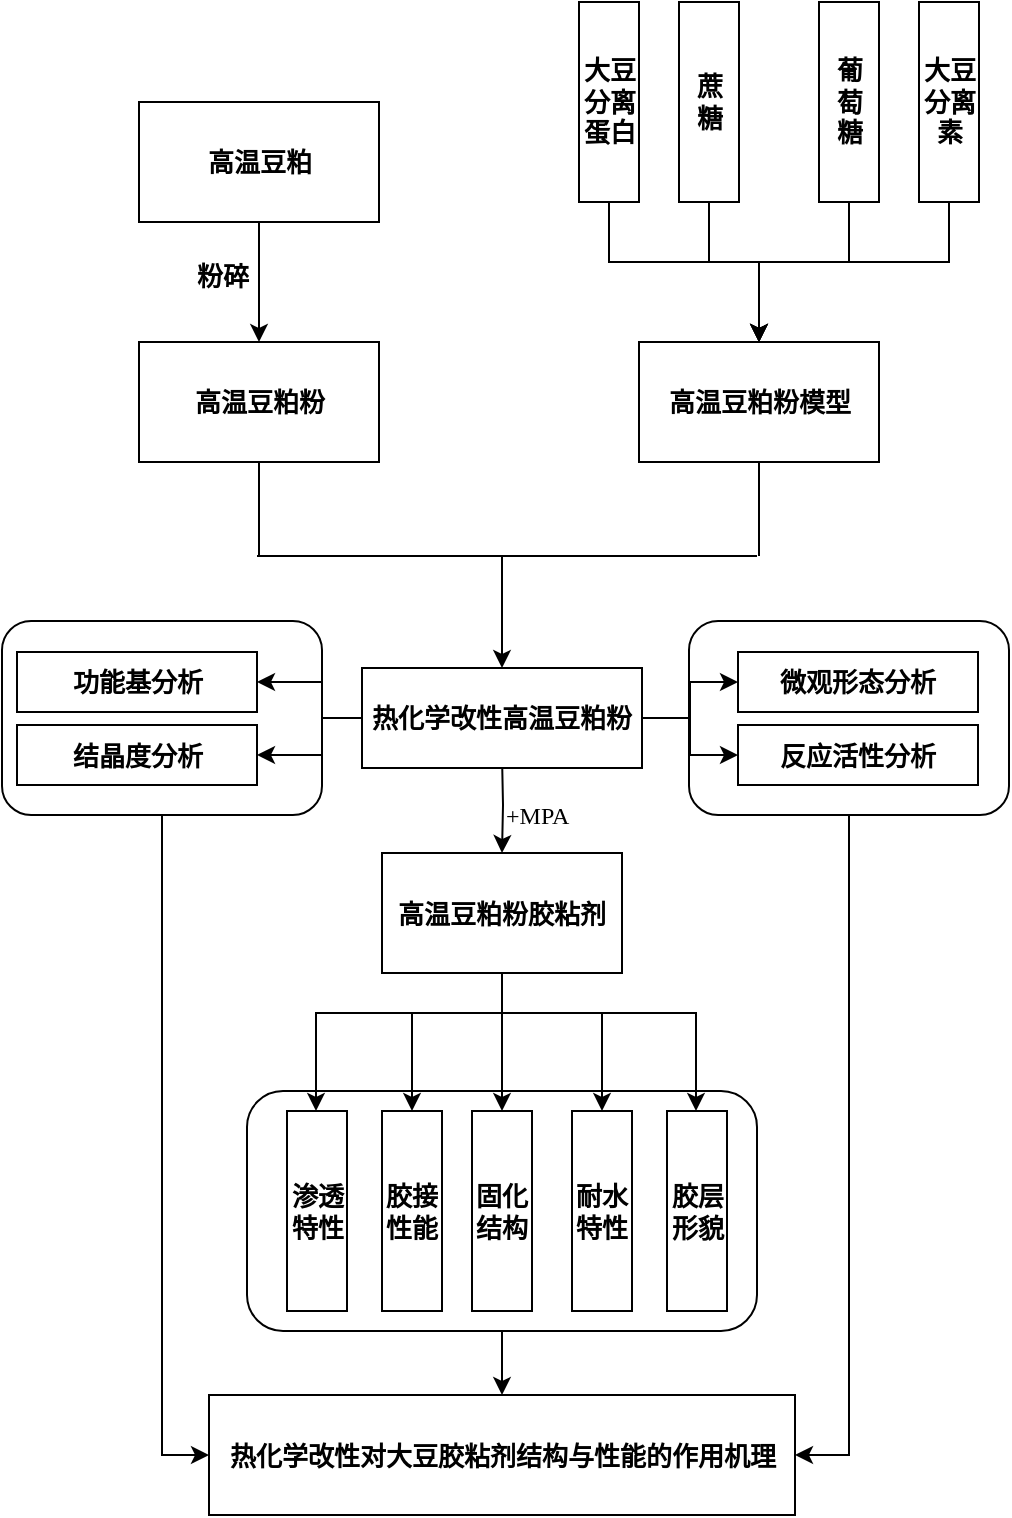 <mxfile version="12.1.3" type="github" pages="1">
  <diagram id="edtNafhOueVqWPZp83Qx" name="Page-1">
    <mxGraphModel dx="2011" dy="1059" grid="1" gridSize="10" guides="1" tooltips="1" connect="1" arrows="1" fold="1" page="1" pageScale="1" pageWidth="827" pageHeight="1169" math="0" shadow="0">
      <root>
        <mxCell id="0"/>
        <mxCell id="1" parent="0"/>
        <mxCell id="b2VupkUFswHgS_7RCgm6-13" style="edgeStyle=orthogonalEdgeStyle;rounded=0;orthogonalLoop=1;jettySize=auto;html=1;entryX=1;entryY=0.5;entryDx=0;entryDy=0;" parent="1" source="b2VupkUFswHgS_7RCgm6-12" target="gaeCaFiwkaWdQa8wvfjB-63" edge="1">
          <mxGeometry relative="1" as="geometry"/>
        </mxCell>
        <mxCell id="b2VupkUFswHgS_7RCgm6-12" value="" style="rounded=1;whiteSpace=wrap;html=1;" parent="1" vertex="1">
          <mxGeometry x="483.5" y="512.5" width="160" height="97" as="geometry"/>
        </mxCell>
        <mxCell id="b2VupkUFswHgS_7RCgm6-16" style="edgeStyle=orthogonalEdgeStyle;rounded=0;orthogonalLoop=1;jettySize=auto;html=1;entryX=0;entryY=0.5;entryDx=0;entryDy=0;" parent="1" source="b2VupkUFswHgS_7RCgm6-11" target="gaeCaFiwkaWdQa8wvfjB-63" edge="1">
          <mxGeometry relative="1" as="geometry"/>
        </mxCell>
        <mxCell id="b2VupkUFswHgS_7RCgm6-11" value="" style="rounded=1;whiteSpace=wrap;html=1;" parent="1" vertex="1">
          <mxGeometry x="140" y="512.5" width="160" height="97" as="geometry"/>
        </mxCell>
        <mxCell id="PyA_wQ1f-txAwc_Txc-h-2" style="edgeStyle=orthogonalEdgeStyle;rounded=0;orthogonalLoop=1;jettySize=auto;html=1;" parent="1" source="gaeCaFiwkaWdQa8wvfjB-41" target="gaeCaFiwkaWdQa8wvfjB-63" edge="1">
          <mxGeometry relative="1" as="geometry"/>
        </mxCell>
        <mxCell id="gaeCaFiwkaWdQa8wvfjB-41" value="" style="rounded=1;whiteSpace=wrap;html=1;fontFamily=宋体;" parent="1" vertex="1">
          <mxGeometry x="262.5" y="747.5" width="255" height="120" as="geometry"/>
        </mxCell>
        <mxCell id="gaeCaFiwkaWdQa8wvfjB-36" style="edgeStyle=orthogonalEdgeStyle;rounded=0;orthogonalLoop=1;jettySize=auto;html=1;" parent="1" target="gaeCaFiwkaWdQa8wvfjB-34" edge="1">
          <mxGeometry relative="1" as="geometry">
            <mxPoint x="390" y="579.5" as="sourcePoint"/>
          </mxGeometry>
        </mxCell>
        <mxCell id="gaeCaFiwkaWdQa8wvfjB-1" value="高温豆粕粉" style="rounded=0;whiteSpace=wrap;html=1;fontStyle=1;fontSize=13;fontFamily=宋体;" parent="1" vertex="1">
          <mxGeometry x="208.5" y="373" width="120" height="60" as="geometry"/>
        </mxCell>
        <mxCell id="gaeCaFiwkaWdQa8wvfjB-2" value="高温豆粕粉模型" style="rounded=0;whiteSpace=wrap;html=1;fontStyle=1;fontSize=13;fontFamily=宋体;" parent="1" vertex="1">
          <mxGeometry x="458.5" y="373" width="120" height="60" as="geometry"/>
        </mxCell>
        <mxCell id="gaeCaFiwkaWdQa8wvfjB-8" style="edgeStyle=orthogonalEdgeStyle;rounded=0;orthogonalLoop=1;jettySize=auto;html=1;entryX=0.5;entryY=0;entryDx=0;entryDy=0;" parent="1" source="gaeCaFiwkaWdQa8wvfjB-3" target="gaeCaFiwkaWdQa8wvfjB-2" edge="1">
          <mxGeometry relative="1" as="geometry">
            <Array as="points">
              <mxPoint x="443.5" y="333"/>
              <mxPoint x="518.5" y="333"/>
            </Array>
          </mxGeometry>
        </mxCell>
        <mxCell id="gaeCaFiwkaWdQa8wvfjB-3" value="大豆分离蛋白" style="rounded=0;whiteSpace=wrap;html=1;fontStyle=1;fontSize=13;fontFamily=宋体;" parent="1" vertex="1">
          <mxGeometry x="428.5" y="203" width="30" height="100" as="geometry"/>
        </mxCell>
        <mxCell id="gaeCaFiwkaWdQa8wvfjB-14" style="edgeStyle=orthogonalEdgeStyle;rounded=0;orthogonalLoop=1;jettySize=auto;html=1;" parent="1" source="gaeCaFiwkaWdQa8wvfjB-4" target="gaeCaFiwkaWdQa8wvfjB-2" edge="1">
          <mxGeometry relative="1" as="geometry">
            <Array as="points">
              <mxPoint x="493.5" y="333"/>
              <mxPoint x="518.5" y="333"/>
            </Array>
          </mxGeometry>
        </mxCell>
        <mxCell id="gaeCaFiwkaWdQa8wvfjB-4" value="蔗 糖" style="rounded=0;whiteSpace=wrap;html=1;fontStyle=1;fontSize=13;fontFamily=宋体;" parent="1" vertex="1">
          <mxGeometry x="478.5" y="203" width="30" height="100" as="geometry"/>
        </mxCell>
        <mxCell id="gaeCaFiwkaWdQa8wvfjB-16" style="edgeStyle=orthogonalEdgeStyle;rounded=0;orthogonalLoop=1;jettySize=auto;html=1;" parent="1" source="gaeCaFiwkaWdQa8wvfjB-15" edge="1">
          <mxGeometry relative="1" as="geometry">
            <mxPoint x="518.5" y="373" as="targetPoint"/>
            <Array as="points">
              <mxPoint x="563.5" y="333"/>
              <mxPoint x="518.5" y="333"/>
            </Array>
          </mxGeometry>
        </mxCell>
        <mxCell id="gaeCaFiwkaWdQa8wvfjB-15" value="葡 萄 糖" style="rounded=0;whiteSpace=wrap;html=1;glass=0;gradientColor=none;horizontal=1;fontStyle=1;fontSize=13;fontFamily=宋体;" parent="1" vertex="1">
          <mxGeometry x="548.5" y="203" width="30" height="100" as="geometry"/>
        </mxCell>
        <mxCell id="gaeCaFiwkaWdQa8wvfjB-18" style="edgeStyle=orthogonalEdgeStyle;rounded=0;orthogonalLoop=1;jettySize=auto;html=1;entryX=0.5;entryY=0;entryDx=0;entryDy=0;" parent="1" source="gaeCaFiwkaWdQa8wvfjB-17" target="gaeCaFiwkaWdQa8wvfjB-2" edge="1">
          <mxGeometry relative="1" as="geometry">
            <Array as="points">
              <mxPoint x="613.5" y="333"/>
              <mxPoint x="518.5" y="333"/>
            </Array>
          </mxGeometry>
        </mxCell>
        <mxCell id="gaeCaFiwkaWdQa8wvfjB-17" value="大豆分离素" style="rounded=0;whiteSpace=wrap;html=1;fontStyle=1;fontSize=13;fontFamily=宋体;" parent="1" vertex="1">
          <mxGeometry x="598.5" y="203" width="30" height="100" as="geometry"/>
        </mxCell>
        <mxCell id="b2VupkUFswHgS_7RCgm6-7" style="edgeStyle=orthogonalEdgeStyle;rounded=0;orthogonalLoop=1;jettySize=auto;html=1;entryX=1;entryY=0.5;entryDx=0;entryDy=0;" parent="1" source="gaeCaFiwkaWdQa8wvfjB-20" target="gaeCaFiwkaWdQa8wvfjB-55" edge="1">
          <mxGeometry relative="1" as="geometry">
            <Array as="points">
              <mxPoint x="300" y="561"/>
              <mxPoint x="300" y="543"/>
            </Array>
          </mxGeometry>
        </mxCell>
        <mxCell id="b2VupkUFswHgS_7RCgm6-9" style="edgeStyle=orthogonalEdgeStyle;rounded=0;orthogonalLoop=1;jettySize=auto;html=1;entryX=0;entryY=0.5;entryDx=0;entryDy=0;" parent="1" source="gaeCaFiwkaWdQa8wvfjB-20" target="gaeCaFiwkaWdQa8wvfjB-58" edge="1">
          <mxGeometry relative="1" as="geometry"/>
        </mxCell>
        <mxCell id="b2VupkUFswHgS_7RCgm6-10" style="edgeStyle=orthogonalEdgeStyle;rounded=0;orthogonalLoop=1;jettySize=auto;html=1;entryX=0;entryY=0.5;entryDx=0;entryDy=0;" parent="1" source="gaeCaFiwkaWdQa8wvfjB-20" target="gaeCaFiwkaWdQa8wvfjB-56" edge="1">
          <mxGeometry relative="1" as="geometry"/>
        </mxCell>
        <mxCell id="b2VupkUFswHgS_7RCgm6-17" style="edgeStyle=orthogonalEdgeStyle;rounded=0;orthogonalLoop=1;jettySize=auto;html=1;entryX=1;entryY=0.5;entryDx=0;entryDy=0;" parent="1" source="gaeCaFiwkaWdQa8wvfjB-20" target="gaeCaFiwkaWdQa8wvfjB-57" edge="1">
          <mxGeometry relative="1" as="geometry">
            <Array as="points">
              <mxPoint x="300" y="561"/>
              <mxPoint x="300" y="580"/>
            </Array>
          </mxGeometry>
        </mxCell>
        <mxCell id="gaeCaFiwkaWdQa8wvfjB-20" value="热化学改性高温豆粕粉" style="rounded=0;whiteSpace=wrap;html=1;fontFamily=宋体;fontStyle=1;fontSize=13;" parent="1" vertex="1">
          <mxGeometry x="320" y="536" width="140" height="50" as="geometry"/>
        </mxCell>
        <mxCell id="gaeCaFiwkaWdQa8wvfjB-21" value="" style="endArrow=none;html=1;" parent="1" edge="1">
          <mxGeometry width="50" height="50" relative="1" as="geometry">
            <mxPoint x="267.5" y="480" as="sourcePoint"/>
            <mxPoint x="517.5" y="480" as="targetPoint"/>
          </mxGeometry>
        </mxCell>
        <mxCell id="gaeCaFiwkaWdQa8wvfjB-24" value="" style="endArrow=none;html=1;entryX=0.5;entryY=1;entryDx=0;entryDy=0;" parent="1" target="gaeCaFiwkaWdQa8wvfjB-1" edge="1">
          <mxGeometry width="50" height="50" relative="1" as="geometry">
            <mxPoint x="268.5" y="480" as="sourcePoint"/>
            <mxPoint x="318.5" y="470" as="targetPoint"/>
          </mxGeometry>
        </mxCell>
        <mxCell id="gaeCaFiwkaWdQa8wvfjB-25" value="" style="endArrow=none;html=1;entryX=0.5;entryY=1;entryDx=0;entryDy=0;" parent="1" target="gaeCaFiwkaWdQa8wvfjB-2" edge="1">
          <mxGeometry width="50" height="50" relative="1" as="geometry">
            <mxPoint x="518.5" y="480" as="sourcePoint"/>
            <mxPoint x="518.5" y="420" as="targetPoint"/>
          </mxGeometry>
        </mxCell>
        <mxCell id="gaeCaFiwkaWdQa8wvfjB-70" style="edgeStyle=orthogonalEdgeStyle;rounded=0;orthogonalLoop=1;jettySize=auto;html=1;" parent="1" source="gaeCaFiwkaWdQa8wvfjB-34" target="gaeCaFiwkaWdQa8wvfjB-45" edge="1">
          <mxGeometry relative="1" as="geometry">
            <Array as="points">
              <mxPoint x="390" y="708.5"/>
              <mxPoint x="440" y="708.5"/>
            </Array>
          </mxGeometry>
        </mxCell>
        <mxCell id="gaeCaFiwkaWdQa8wvfjB-71" style="edgeStyle=orthogonalEdgeStyle;rounded=0;orthogonalLoop=1;jettySize=auto;html=1;" parent="1" source="gaeCaFiwkaWdQa8wvfjB-34" target="gaeCaFiwkaWdQa8wvfjB-44" edge="1">
          <mxGeometry relative="1" as="geometry"/>
        </mxCell>
        <mxCell id="gaeCaFiwkaWdQa8wvfjB-72" style="edgeStyle=orthogonalEdgeStyle;rounded=0;orthogonalLoop=1;jettySize=auto;html=1;" parent="1" source="gaeCaFiwkaWdQa8wvfjB-34" target="gaeCaFiwkaWdQa8wvfjB-43" edge="1">
          <mxGeometry relative="1" as="geometry">
            <Array as="points">
              <mxPoint x="390" y="708.5"/>
              <mxPoint x="345" y="708.5"/>
            </Array>
          </mxGeometry>
        </mxCell>
        <mxCell id="gaeCaFiwkaWdQa8wvfjB-73" style="edgeStyle=orthogonalEdgeStyle;rounded=0;orthogonalLoop=1;jettySize=auto;html=1;" parent="1" source="gaeCaFiwkaWdQa8wvfjB-34" target="gaeCaFiwkaWdQa8wvfjB-42" edge="1">
          <mxGeometry relative="1" as="geometry">
            <Array as="points">
              <mxPoint x="390" y="708.5"/>
              <mxPoint x="297" y="708.5"/>
            </Array>
          </mxGeometry>
        </mxCell>
        <mxCell id="gaeCaFiwkaWdQa8wvfjB-74" style="edgeStyle=orthogonalEdgeStyle;rounded=0;orthogonalLoop=1;jettySize=auto;html=1;" parent="1" source="gaeCaFiwkaWdQa8wvfjB-34" target="gaeCaFiwkaWdQa8wvfjB-46" edge="1">
          <mxGeometry relative="1" as="geometry">
            <Array as="points">
              <mxPoint x="390" y="708.5"/>
              <mxPoint x="487" y="708.5"/>
            </Array>
          </mxGeometry>
        </mxCell>
        <mxCell id="gaeCaFiwkaWdQa8wvfjB-34" value="高温豆粕粉胶粘剂" style="rounded=0;whiteSpace=wrap;html=1;fontFamily=宋体;fontStyle=1;fontSize=13;" parent="1" vertex="1">
          <mxGeometry x="330" y="628.5" width="120" height="60" as="geometry"/>
        </mxCell>
        <mxCell id="gaeCaFiwkaWdQa8wvfjB-40" value="+MPA" style="text;html=1;resizable=0;points=[];autosize=1;align=left;verticalAlign=top;spacingTop=-4;fontFamily=Times New Roman;" parent="1" vertex="1">
          <mxGeometry x="390" y="599.5" width="50" height="20" as="geometry"/>
        </mxCell>
        <mxCell id="gaeCaFiwkaWdQa8wvfjB-42" value="渗透特性" style="rounded=0;whiteSpace=wrap;html=1;fontStyle=1;fontSize=13;fontFamily=宋体;" parent="1" vertex="1">
          <mxGeometry x="282.5" y="757.5" width="30" height="100" as="geometry"/>
        </mxCell>
        <mxCell id="gaeCaFiwkaWdQa8wvfjB-43" value="胶接性能" style="rounded=0;whiteSpace=wrap;html=1;fontStyle=1;fontSize=13;fontFamily=宋体;" parent="1" vertex="1">
          <mxGeometry x="330" y="757.5" width="30" height="100" as="geometry"/>
        </mxCell>
        <mxCell id="gaeCaFiwkaWdQa8wvfjB-44" value="固化结构" style="rounded=0;whiteSpace=wrap;html=1;fontStyle=1;fontSize=13;fontFamily=宋体;" parent="1" vertex="1">
          <mxGeometry x="375" y="757.5" width="30" height="100" as="geometry"/>
        </mxCell>
        <mxCell id="gaeCaFiwkaWdQa8wvfjB-45" value="耐水特性" style="rounded=0;whiteSpace=wrap;html=1;fontStyle=1;fontSize=13;fontFamily=宋体;" parent="1" vertex="1">
          <mxGeometry x="425" y="757.5" width="30" height="100" as="geometry"/>
        </mxCell>
        <mxCell id="gaeCaFiwkaWdQa8wvfjB-46" value="胶层形貌" style="rounded=0;whiteSpace=wrap;html=1;fontStyle=1;fontSize=13;fontFamily=宋体;" parent="1" vertex="1">
          <mxGeometry x="472.5" y="757.5" width="30" height="100" as="geometry"/>
        </mxCell>
        <mxCell id="gaeCaFiwkaWdQa8wvfjB-55" value="功能基分析" style="rounded=0;whiteSpace=wrap;html=1;fontFamily=宋体;fontStyle=1;fontSize=13;" parent="1" vertex="1">
          <mxGeometry x="147.5" y="528" width="120" height="30" as="geometry"/>
        </mxCell>
        <mxCell id="gaeCaFiwkaWdQa8wvfjB-56" value="&lt;font face=&quot;宋体&quot; style=&quot;font-size: 13px;&quot;&gt;反应活性分析&lt;/font&gt;" style="rounded=0;whiteSpace=wrap;html=1;fontStyle=1;fontSize=13;" parent="1" vertex="1">
          <mxGeometry x="508" y="564.5" width="120" height="30" as="geometry"/>
        </mxCell>
        <mxCell id="gaeCaFiwkaWdQa8wvfjB-57" value="结晶度分析" style="rounded=0;whiteSpace=wrap;html=1;fontFamily=宋体;fontStyle=1;fontSize=13;" parent="1" vertex="1">
          <mxGeometry x="147.5" y="564.5" width="120" height="30" as="geometry"/>
        </mxCell>
        <mxCell id="gaeCaFiwkaWdQa8wvfjB-58" value="微观形态分析" style="rounded=0;whiteSpace=wrap;html=1;fontFamily=宋体;fontStyle=1;fontSize=13;" parent="1" vertex="1">
          <mxGeometry x="508" y="528" width="120" height="30" as="geometry"/>
        </mxCell>
        <mxCell id="gaeCaFiwkaWdQa8wvfjB-63" value="热化学改性对大豆胶粘剂结构与性能的作用机理" style="rounded=0;whiteSpace=wrap;html=1;fontStyle=1;fontSize=13;fontFamily=宋体;" parent="1" vertex="1">
          <mxGeometry x="243.5" y="899.5" width="293" height="60" as="geometry"/>
        </mxCell>
        <mxCell id="b2VupkUFswHgS_7RCgm6-3" style="edgeStyle=orthogonalEdgeStyle;rounded=0;orthogonalLoop=1;jettySize=auto;html=1;entryX=0.5;entryY=0;entryDx=0;entryDy=0;" parent="1" source="b2VupkUFswHgS_7RCgm6-2" target="gaeCaFiwkaWdQa8wvfjB-1" edge="1">
          <mxGeometry relative="1" as="geometry"/>
        </mxCell>
        <mxCell id="b2VupkUFswHgS_7RCgm6-4" value="粉碎" style="text;html=1;resizable=0;points=[];align=center;verticalAlign=middle;labelBackgroundColor=#ffffff;fontStyle=1;fontSize=13;fontFamily=宋体;" parent="b2VupkUFswHgS_7RCgm6-3" vertex="1" connectable="0">
          <mxGeometry x="-0.003" y="7" relative="1" as="geometry">
            <mxPoint x="-25.5" y="-3" as="offset"/>
          </mxGeometry>
        </mxCell>
        <mxCell id="b2VupkUFswHgS_7RCgm6-2" value="高温豆粕" style="rounded=0;whiteSpace=wrap;html=1;fontStyle=1;fontSize=13;fontFamily=宋体;" parent="1" vertex="1">
          <mxGeometry x="208.5" y="253" width="120" height="60" as="geometry"/>
        </mxCell>
        <mxCell id="b2VupkUFswHgS_7RCgm6-5" value="" style="endArrow=classic;html=1;entryX=0.5;entryY=0;entryDx=0;entryDy=0;" parent="1" target="gaeCaFiwkaWdQa8wvfjB-20" edge="1">
          <mxGeometry width="50" height="50" relative="1" as="geometry">
            <mxPoint x="390" y="480" as="sourcePoint"/>
            <mxPoint x="430" y="480" as="targetPoint"/>
            <Array as="points">
              <mxPoint x="390" y="500"/>
            </Array>
          </mxGeometry>
        </mxCell>
      </root>
    </mxGraphModel>
  </diagram>
</mxfile>
